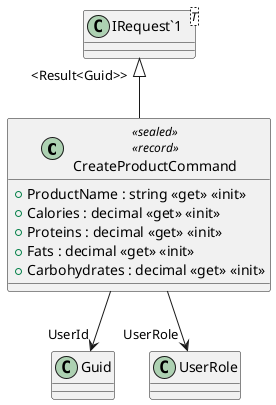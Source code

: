 @startuml
class CreateProductCommand <<sealed>> <<record>> {
    + ProductName : string <<get>> <<init>>
    + Calories : decimal <<get>> <<init>>
    + Proteins : decimal <<get>> <<init>>
    + Fats : decimal <<get>> <<init>>
    + Carbohydrates : decimal <<get>> <<init>>
}
class "IRequest`1"<T> {
}
"IRequest`1" "<Result<Guid>>" <|-- CreateProductCommand
CreateProductCommand --> "UserId" Guid
CreateProductCommand --> "UserRole" UserRole
@enduml
